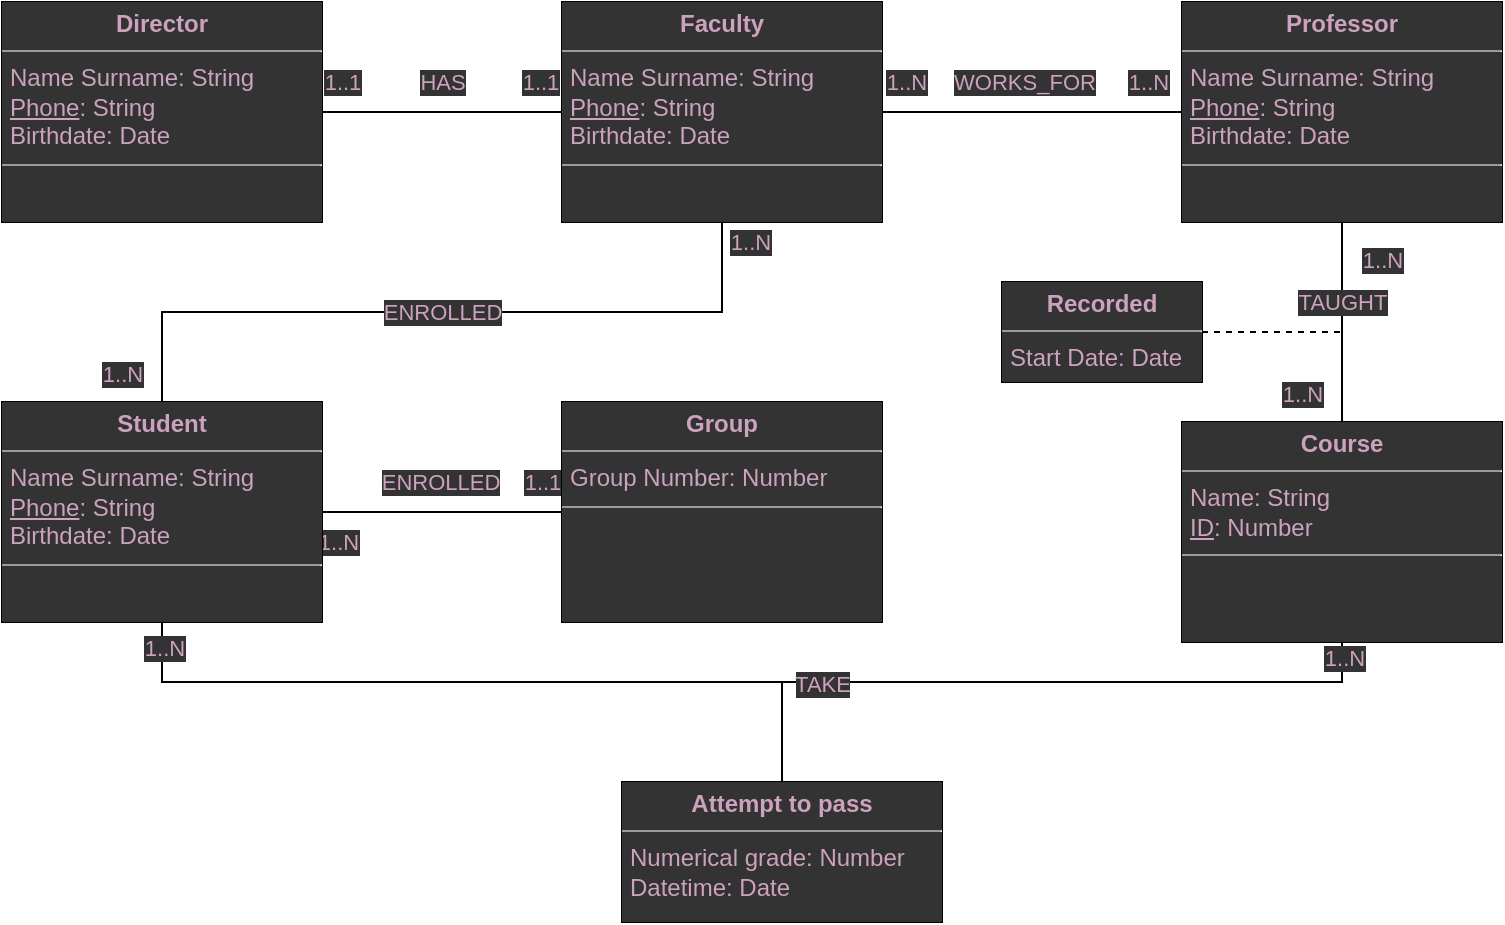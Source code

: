<mxfile version="17.1.3" type="device"><diagram id="IzZbt6fzdI5H7Y2FVtxX" name="Page-1"><mxGraphModel dx="946" dy="532" grid="1" gridSize="10" guides="1" tooltips="1" connect="1" arrows="1" fold="1" page="1" pageScale="1" pageWidth="827" pageHeight="1169" math="0" shadow="0"><root><mxCell id="0"/><mxCell id="1" parent="0"/><mxCell id="ghRPbme5IS41AUpi4WYW-13" value="HAS" style="edgeStyle=orthogonalEdgeStyle;rounded=0;orthogonalLoop=1;jettySize=auto;html=1;exitX=1;exitY=0.5;exitDx=0;exitDy=0;entryX=0;entryY=0.5;entryDx=0;entryDy=0;endArrow=none;endFill=0;fontColor=#CDA2BE;labelBackgroundColor=#333333;" edge="1" parent="1" source="ghRPbme5IS41AUpi4WYW-2" target="ghRPbme5IS41AUpi4WYW-4"><mxGeometry y="15" relative="1" as="geometry"><mxPoint as="offset"/></mxGeometry></mxCell><mxCell id="ghRPbme5IS41AUpi4WYW-14" value="1..1" style="edgeLabel;html=1;align=center;verticalAlign=middle;resizable=0;points=[];fontColor=#CDA2BE;labelBackgroundColor=#333333;" vertex="1" connectable="0" parent="ghRPbme5IS41AUpi4WYW-13"><mxGeometry x="-0.833" y="1" relative="1" as="geometry"><mxPoint y="-14" as="offset"/></mxGeometry></mxCell><mxCell id="ghRPbme5IS41AUpi4WYW-15" value="1..1" style="edgeLabel;html=1;align=center;verticalAlign=middle;resizable=0;points=[];fontColor=#CDA2BE;labelBackgroundColor=#333333;" vertex="1" connectable="0" parent="ghRPbme5IS41AUpi4WYW-13"><mxGeometry x="0.817" y="1" relative="1" as="geometry"><mxPoint y="-14" as="offset"/></mxGeometry></mxCell><mxCell id="ghRPbme5IS41AUpi4WYW-2" value="&lt;p style=&quot;margin: 0px ; margin-top: 4px ; text-align: center&quot;&gt;&lt;b&gt;Director&lt;/b&gt;&lt;/p&gt;&lt;hr size=&quot;1&quot;&gt;&lt;p style=&quot;margin: 0px ; margin-left: 4px&quot;&gt;Name Surname: String&lt;/p&gt;&lt;p style=&quot;margin: 0px ; margin-left: 4px&quot;&gt;&lt;u&gt;Phone&lt;/u&gt;: String&lt;/p&gt;&lt;p style=&quot;margin: 0px ; margin-left: 4px&quot;&gt;Birthdate: Date&amp;nbsp;&lt;/p&gt;&lt;hr size=&quot;1&quot;&gt;&lt;p style=&quot;margin: 0px ; margin-left: 4px&quot;&gt;&lt;br&gt;&lt;/p&gt;" style="verticalAlign=top;align=left;overflow=fill;fontSize=12;fontFamily=Helvetica;html=1;fontColor=#CDA2BE;labelBackgroundColor=#333333;" vertex="1" parent="1"><mxGeometry x="40" y="40" width="160" height="110" as="geometry"/></mxCell><mxCell id="ghRPbme5IS41AUpi4WYW-16" value="" style="edgeStyle=orthogonalEdgeStyle;rounded=0;orthogonalLoop=1;jettySize=auto;html=1;endArrow=none;endFill=0;fontColor=#CDA2BE;labelBackgroundColor=#333333;" edge="1" parent="1" source="ghRPbme5IS41AUpi4WYW-3" target="ghRPbme5IS41AUpi4WYW-6"><mxGeometry relative="1" as="geometry"/></mxCell><mxCell id="ghRPbme5IS41AUpi4WYW-17" value="TAUGHT" style="edgeLabel;html=1;align=center;verticalAlign=middle;resizable=0;points=[];fontColor=#CDA2BE;labelBackgroundColor=#333333;" vertex="1" connectable="0" parent="ghRPbme5IS41AUpi4WYW-16"><mxGeometry x="-0.1" y="2" relative="1" as="geometry"><mxPoint x="-2" y="-5" as="offset"/></mxGeometry></mxCell><mxCell id="ghRPbme5IS41AUpi4WYW-18" value="1..N" style="edgeLabel;html=1;align=center;verticalAlign=middle;resizable=0;points=[];fontColor=#CDA2BE;labelBackgroundColor=#333333;" vertex="1" connectable="0" parent="ghRPbme5IS41AUpi4WYW-16"><mxGeometry x="-0.62" y="1" relative="1" as="geometry"><mxPoint x="19" as="offset"/></mxGeometry></mxCell><mxCell id="ghRPbme5IS41AUpi4WYW-19" value="1..N" style="edgeLabel;html=1;align=center;verticalAlign=middle;resizable=0;points=[];fontColor=#CDA2BE;labelBackgroundColor=#333333;" vertex="1" connectable="0" parent="ghRPbme5IS41AUpi4WYW-16"><mxGeometry x="0.72" y="1" relative="1" as="geometry"><mxPoint x="-21" as="offset"/></mxGeometry></mxCell><mxCell id="ghRPbme5IS41AUpi4WYW-3" value="&lt;p style=&quot;margin: 0px ; margin-top: 4px ; text-align: center&quot;&gt;&lt;b&gt;Professor&lt;/b&gt;&lt;/p&gt;&lt;hr size=&quot;1&quot;&gt;&lt;p style=&quot;margin: 0px ; margin-left: 4px&quot;&gt;Name Surname: String&lt;/p&gt;&lt;p style=&quot;margin: 0px ; margin-left: 4px&quot;&gt;&lt;u&gt;Phone&lt;/u&gt;: String&lt;/p&gt;&lt;p style=&quot;margin: 0px ; margin-left: 4px&quot;&gt;Birthdate: Date&lt;/p&gt;&lt;hr size=&quot;1&quot;&gt;&lt;p style=&quot;margin: 0px ; margin-left: 4px&quot;&gt;&lt;br&gt;&lt;/p&gt;" style="verticalAlign=top;align=left;overflow=fill;fontSize=12;fontFamily=Helvetica;html=1;fontColor=#CDA2BE;labelBackgroundColor=#333333;" vertex="1" parent="1"><mxGeometry x="630" y="40" width="160" height="110" as="geometry"/></mxCell><mxCell id="ghRPbme5IS41AUpi4WYW-9" style="edgeStyle=orthogonalEdgeStyle;rounded=0;orthogonalLoop=1;jettySize=auto;html=1;exitX=1;exitY=0.5;exitDx=0;exitDy=0;entryX=0;entryY=0.5;entryDx=0;entryDy=0;endArrow=none;endFill=0;fontColor=#CDA2BE;labelBackgroundColor=#333333;" edge="1" parent="1" source="ghRPbme5IS41AUpi4WYW-4" target="ghRPbme5IS41AUpi4WYW-3"><mxGeometry relative="1" as="geometry"/></mxCell><mxCell id="ghRPbme5IS41AUpi4WYW-10" value="WORKS_FOR" style="edgeLabel;html=1;align=center;verticalAlign=middle;resizable=0;points=[];fontColor=#CDA2BE;labelBackgroundColor=#333333;" vertex="1" connectable="0" parent="ghRPbme5IS41AUpi4WYW-9"><mxGeometry x="-0.9" y="1" relative="1" as="geometry"><mxPoint x="63" y="-14" as="offset"/></mxGeometry></mxCell><mxCell id="ghRPbme5IS41AUpi4WYW-11" value="1..N" style="edgeLabel;html=1;align=center;verticalAlign=middle;resizable=0;points=[];fontColor=#CDA2BE;labelBackgroundColor=#333333;" vertex="1" connectable="0" parent="ghRPbme5IS41AUpi4WYW-9"><mxGeometry x="-0.85" y="3" relative="1" as="geometry"><mxPoint y="-12" as="offset"/></mxGeometry></mxCell><mxCell id="ghRPbme5IS41AUpi4WYW-12" value="1..N" style="edgeLabel;html=1;align=center;verticalAlign=middle;resizable=0;points=[];fontColor=#CDA2BE;labelBackgroundColor=#333333;" vertex="1" connectable="0" parent="ghRPbme5IS41AUpi4WYW-9"><mxGeometry x="0.767" y="1" relative="1" as="geometry"><mxPoint y="-14" as="offset"/></mxGeometry></mxCell><mxCell id="ghRPbme5IS41AUpi4WYW-4" value="&lt;p style=&quot;margin: 0px ; margin-top: 4px ; text-align: center&quot;&gt;&lt;b&gt;Faculty&lt;/b&gt;&lt;/p&gt;&lt;hr size=&quot;1&quot;&gt;&lt;p style=&quot;margin: 0px ; margin-left: 4px&quot;&gt;Name Surname: String&lt;/p&gt;&lt;p style=&quot;margin: 0px ; margin-left: 4px&quot;&gt;&lt;u&gt;Phone&lt;/u&gt;: String&lt;/p&gt;&lt;p style=&quot;margin: 0px ; margin-left: 4px&quot;&gt;Birthdate: Date&lt;/p&gt;&lt;hr size=&quot;1&quot;&gt;&lt;p style=&quot;margin: 0px ; margin-left: 4px&quot;&gt;&lt;br&gt;&lt;/p&gt;" style="verticalAlign=top;align=left;overflow=fill;fontSize=12;fontFamily=Helvetica;html=1;fontColor=#CDA2BE;labelBackgroundColor=#333333;" vertex="1" parent="1"><mxGeometry x="320" y="40" width="160" height="110" as="geometry"/></mxCell><mxCell id="ghRPbme5IS41AUpi4WYW-22" style="edgeStyle=orthogonalEdgeStyle;rounded=0;orthogonalLoop=1;jettySize=auto;html=1;exitX=1;exitY=0.5;exitDx=0;exitDy=0;entryX=0;entryY=0.5;entryDx=0;entryDy=0;endArrow=none;endFill=0;fontColor=#CDA2BE;labelBackgroundColor=#333333;" edge="1" parent="1" source="ghRPbme5IS41AUpi4WYW-5" target="ghRPbme5IS41AUpi4WYW-7"><mxGeometry relative="1" as="geometry"/></mxCell><mxCell id="ghRPbme5IS41AUpi4WYW-23" value="ENROLLED" style="edgeLabel;html=1;align=center;verticalAlign=middle;resizable=0;points=[];fontColor=#CDA2BE;labelBackgroundColor=#333333;" vertex="1" connectable="0" parent="ghRPbme5IS41AUpi4WYW-22"><mxGeometry x="-0.017" y="1" relative="1" as="geometry"><mxPoint y="-14" as="offset"/></mxGeometry></mxCell><mxCell id="ghRPbme5IS41AUpi4WYW-24" value="1..N" style="edgeLabel;html=1;align=center;verticalAlign=middle;resizable=0;points=[];fontColor=#CDA2BE;labelBackgroundColor=#333333;" vertex="1" connectable="0" parent="ghRPbme5IS41AUpi4WYW-22"><mxGeometry x="-0.867" y="-2" relative="1" as="geometry"><mxPoint y="13" as="offset"/></mxGeometry></mxCell><mxCell id="ghRPbme5IS41AUpi4WYW-25" value="1..1" style="edgeLabel;html=1;align=center;verticalAlign=middle;resizable=0;points=[];fontColor=#CDA2BE;labelBackgroundColor=#333333;" vertex="1" connectable="0" parent="ghRPbme5IS41AUpi4WYW-22"><mxGeometry x="0.9" relative="1" as="geometry"><mxPoint x="-4" y="-15" as="offset"/></mxGeometry></mxCell><mxCell id="ghRPbme5IS41AUpi4WYW-26" value="ENROLLED" style="edgeStyle=orthogonalEdgeStyle;rounded=0;orthogonalLoop=1;jettySize=auto;html=1;exitX=0.5;exitY=0;exitDx=0;exitDy=0;entryX=0.5;entryY=1;entryDx=0;entryDy=0;endArrow=none;endFill=0;fontColor=#CDA2BE;labelBackgroundColor=#333333;" edge="1" parent="1" source="ghRPbme5IS41AUpi4WYW-5" target="ghRPbme5IS41AUpi4WYW-4"><mxGeometry relative="1" as="geometry"/></mxCell><mxCell id="ghRPbme5IS41AUpi4WYW-27" value="1..N" style="edgeLabel;html=1;align=center;verticalAlign=middle;resizable=0;points=[];fontColor=#CDA2BE;labelBackgroundColor=#333333;" vertex="1" connectable="0" parent="ghRPbme5IS41AUpi4WYW-26"><mxGeometry x="-0.924" relative="1" as="geometry"><mxPoint x="-20" as="offset"/></mxGeometry></mxCell><mxCell id="ghRPbme5IS41AUpi4WYW-28" value="1..N" style="edgeLabel;html=1;align=center;verticalAlign=middle;resizable=0;points=[];fontColor=#CDA2BE;labelBackgroundColor=#333333;" vertex="1" connectable="0" parent="ghRPbme5IS41AUpi4WYW-26"><mxGeometry x="0.946" y="-1" relative="1" as="geometry"><mxPoint x="13" as="offset"/></mxGeometry></mxCell><mxCell id="ghRPbme5IS41AUpi4WYW-29" style="edgeStyle=orthogonalEdgeStyle;rounded=0;orthogonalLoop=1;jettySize=auto;html=1;exitX=0.5;exitY=1;exitDx=0;exitDy=0;entryX=0.5;entryY=1;entryDx=0;entryDy=0;endArrow=none;endFill=0;fontColor=#CDA2BE;labelBackgroundColor=#333333;" edge="1" parent="1" source="ghRPbme5IS41AUpi4WYW-5" target="ghRPbme5IS41AUpi4WYW-6"><mxGeometry relative="1" as="geometry"/></mxCell><mxCell id="ghRPbme5IS41AUpi4WYW-30" value="TAKE" style="edgeLabel;html=1;align=center;verticalAlign=middle;resizable=0;points=[];fontColor=#CDA2BE;labelBackgroundColor=#333333;" vertex="1" connectable="0" parent="ghRPbme5IS41AUpi4WYW-29"><mxGeometry x="0.075" y="-1" relative="1" as="geometry"><mxPoint x="16" as="offset"/></mxGeometry></mxCell><mxCell id="ghRPbme5IS41AUpi4WYW-31" value="1..N" style="edgeLabel;html=1;align=center;verticalAlign=middle;resizable=0;points=[];fontColor=#CDA2BE;labelBackgroundColor=#333333;" vertex="1" connectable="0" parent="ghRPbme5IS41AUpi4WYW-29"><mxGeometry x="-0.959" y="1" relative="1" as="geometry"><mxPoint as="offset"/></mxGeometry></mxCell><mxCell id="ghRPbme5IS41AUpi4WYW-32" value="1..N" style="edgeLabel;html=1;align=center;verticalAlign=middle;resizable=0;points=[];fontColor=#CDA2BE;labelBackgroundColor=#333333;" vertex="1" connectable="0" parent="ghRPbme5IS41AUpi4WYW-29"><mxGeometry x="0.975" y="-1" relative="1" as="geometry"><mxPoint as="offset"/></mxGeometry></mxCell><mxCell id="ghRPbme5IS41AUpi4WYW-5" value="&lt;p style=&quot;margin: 0px ; margin-top: 4px ; text-align: center&quot;&gt;&lt;b&gt;Student&lt;/b&gt;&lt;/p&gt;&lt;hr size=&quot;1&quot;&gt;&lt;p style=&quot;margin: 0px ; margin-left: 4px&quot;&gt;Name Surname: String&lt;/p&gt;&lt;p style=&quot;margin: 0px ; margin-left: 4px&quot;&gt;&lt;u&gt;Phone&lt;/u&gt;: String&lt;/p&gt;&lt;p style=&quot;margin: 0px ; margin-left: 4px&quot;&gt;Birthdate: Date&lt;/p&gt;&lt;hr size=&quot;1&quot;&gt;&lt;p style=&quot;margin: 0px ; margin-left: 4px&quot;&gt;&lt;br&gt;&lt;/p&gt;" style="verticalAlign=top;align=left;overflow=fill;fontSize=12;fontFamily=Helvetica;html=1;fontColor=#CDA2BE;labelBackgroundColor=#333333;" vertex="1" parent="1"><mxGeometry x="40" y="240" width="160" height="110" as="geometry"/></mxCell><mxCell id="ghRPbme5IS41AUpi4WYW-6" value="&lt;p style=&quot;margin: 0px ; margin-top: 4px ; text-align: center&quot;&gt;&lt;b&gt;Course&lt;/b&gt;&lt;/p&gt;&lt;hr size=&quot;1&quot;&gt;&lt;p style=&quot;margin: 0px ; margin-left: 4px&quot;&gt;Name: String&lt;/p&gt;&lt;p style=&quot;margin: 0px ; margin-left: 4px&quot;&gt;&lt;u&gt;ID&lt;/u&gt;: Number&lt;/p&gt;&lt;hr size=&quot;1&quot;&gt;&lt;p style=&quot;margin: 0px ; margin-left: 4px&quot;&gt;&lt;br&gt;&lt;/p&gt;" style="verticalAlign=top;align=left;overflow=fill;fontSize=12;fontFamily=Helvetica;html=1;fontColor=#CDA2BE;labelBackgroundColor=#333333;" vertex="1" parent="1"><mxGeometry x="630" y="250" width="160" height="110" as="geometry"/></mxCell><mxCell id="ghRPbme5IS41AUpi4WYW-7" value="&lt;p style=&quot;margin: 0px ; margin-top: 4px ; text-align: center&quot;&gt;&lt;b&gt;Group&lt;/b&gt;&lt;/p&gt;&lt;hr size=&quot;1&quot;&gt;&lt;p style=&quot;margin: 0px ; margin-left: 4px&quot;&gt;Group Number: Number&lt;/p&gt;&lt;hr size=&quot;1&quot;&gt;&lt;p style=&quot;margin: 0px ; margin-left: 4px&quot;&gt;&lt;br&gt;&lt;/p&gt;" style="verticalAlign=top;align=left;overflow=fill;fontSize=12;fontFamily=Helvetica;html=1;fontColor=#CDA2BE;labelBackgroundColor=#333333;" vertex="1" parent="1"><mxGeometry x="320" y="240" width="160" height="110" as="geometry"/></mxCell><mxCell id="ghRPbme5IS41AUpi4WYW-21" style="edgeStyle=orthogonalEdgeStyle;rounded=0;orthogonalLoop=1;jettySize=auto;html=1;exitX=1;exitY=0.5;exitDx=0;exitDy=0;endArrow=none;endFill=0;dashed=1;fontColor=#CDA2BE;labelBackgroundColor=#333333;" edge="1" parent="1" source="ghRPbme5IS41AUpi4WYW-20"><mxGeometry relative="1" as="geometry"><mxPoint x="710" y="205" as="targetPoint"/></mxGeometry></mxCell><mxCell id="ghRPbme5IS41AUpi4WYW-20" value="&lt;p style=&quot;margin: 0px ; margin-top: 4px ; text-align: center&quot;&gt;&lt;b&gt;Recorded&lt;/b&gt;&lt;/p&gt;&lt;hr size=&quot;1&quot;&gt;&lt;p style=&quot;margin: 0px ; margin-left: 4px&quot;&gt;Start Date: Date&lt;/p&gt;&lt;p style=&quot;margin: 0px ; margin-left: 4px&quot;&gt;&lt;br&gt;&lt;/p&gt;" style="verticalAlign=top;align=left;overflow=fill;fontSize=12;fontFamily=Helvetica;html=1;fontColor=#CDA2BE;labelBackgroundColor=#333333;" vertex="1" parent="1"><mxGeometry x="540" y="180" width="100" height="50" as="geometry"/></mxCell><mxCell id="ghRPbme5IS41AUpi4WYW-34" style="edgeStyle=orthogonalEdgeStyle;rounded=0;orthogonalLoop=1;jettySize=auto;html=1;exitX=0.5;exitY=0;exitDx=0;exitDy=0;endArrow=none;endFill=0;fontColor=#CDA2BE;labelBackgroundColor=#333333;" edge="1" parent="1" source="ghRPbme5IS41AUpi4WYW-33"><mxGeometry relative="1" as="geometry"><mxPoint x="430" y="380" as="targetPoint"/></mxGeometry></mxCell><mxCell id="ghRPbme5IS41AUpi4WYW-33" value="&lt;p style=&quot;margin: 0px ; margin-top: 4px ; text-align: center&quot;&gt;&lt;b&gt;Attempt to pass&lt;/b&gt;&lt;/p&gt;&lt;hr size=&quot;1&quot;&gt;&lt;p style=&quot;margin: 0px ; margin-left: 4px&quot;&gt;Numerical grade: Number&lt;/p&gt;&lt;p style=&quot;margin: 0px ; margin-left: 4px&quot;&gt;Datetime: Date&lt;/p&gt;" style="verticalAlign=top;align=left;overflow=fill;fontSize=12;fontFamily=Helvetica;html=1;fontColor=#CDA2BE;labelBackgroundColor=#333333;" vertex="1" parent="1"><mxGeometry x="350" y="430" width="160" height="70" as="geometry"/></mxCell></root></mxGraphModel></diagram></mxfile>